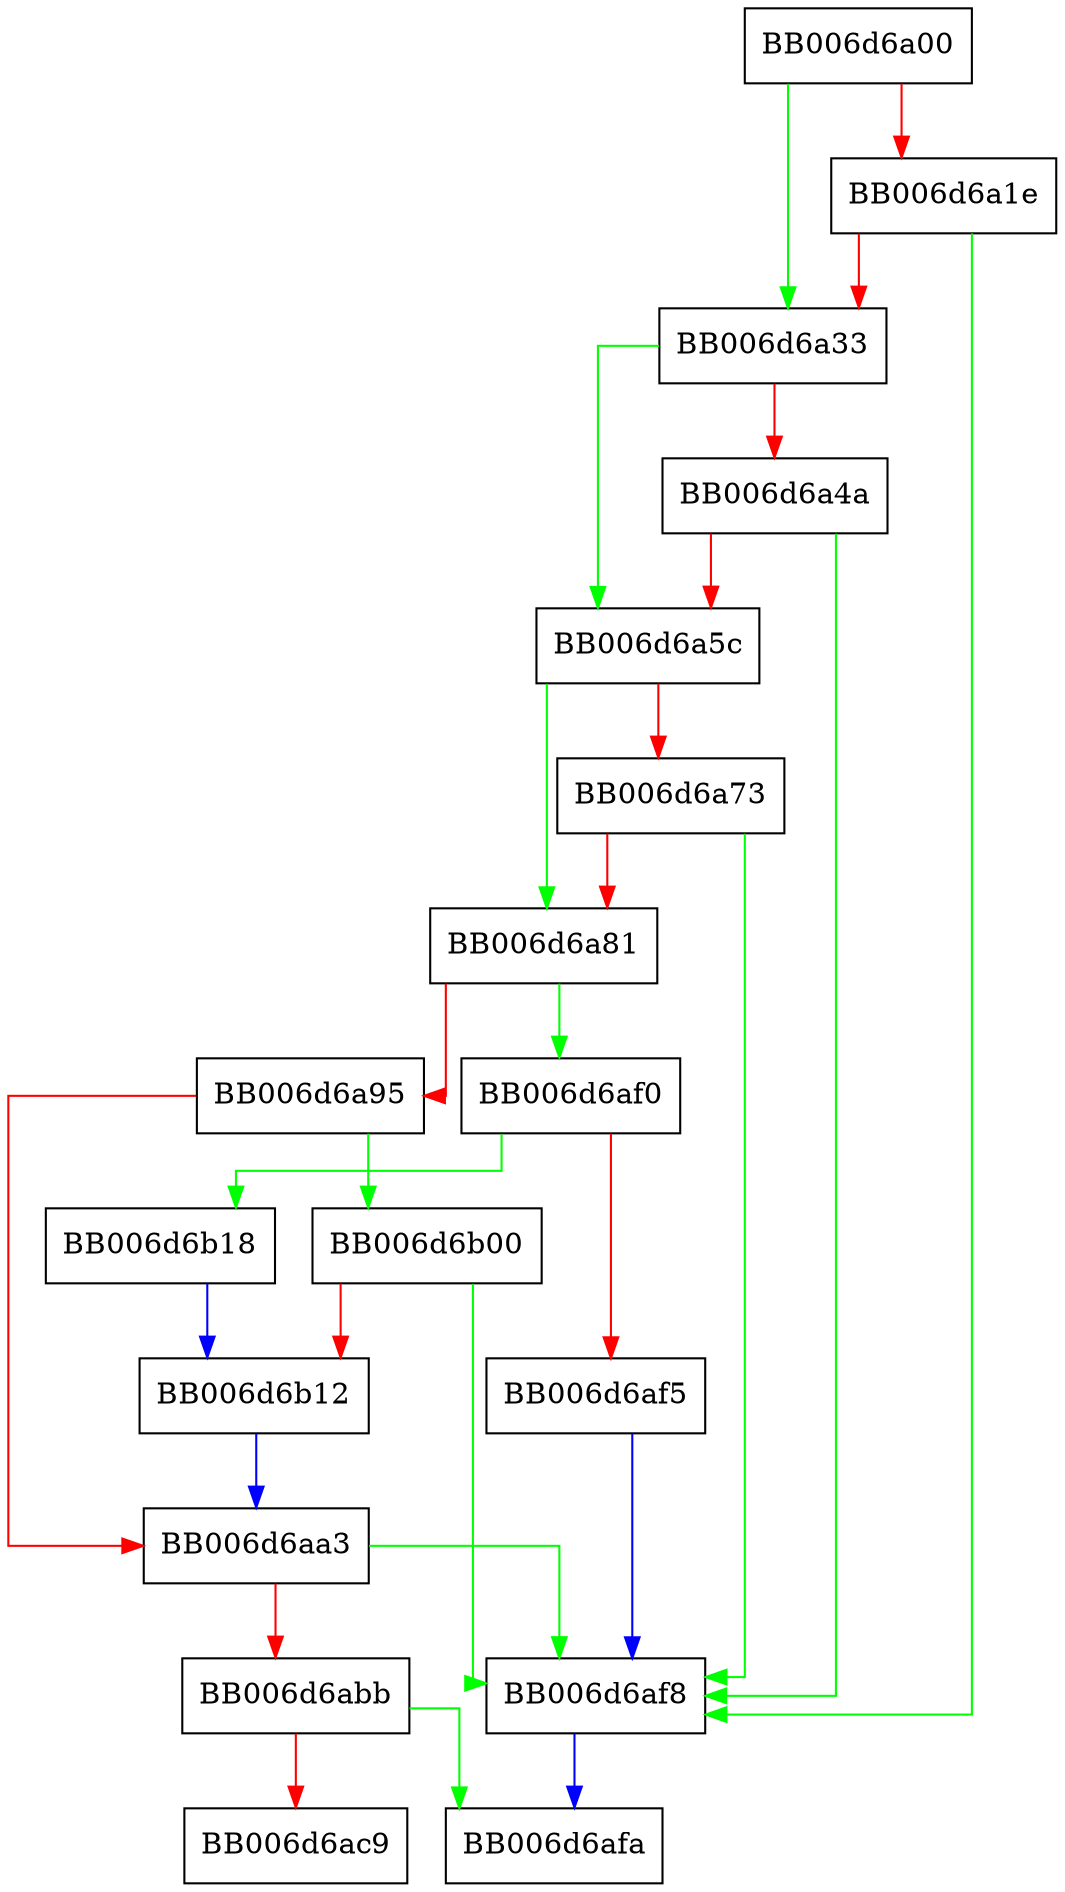 digraph x448_get_params {
  node [shape="box"];
  graph [splines=ortho];
  BB006d6a00 -> BB006d6a33 [color="green"];
  BB006d6a00 -> BB006d6a1e [color="red"];
  BB006d6a1e -> BB006d6af8 [color="green"];
  BB006d6a1e -> BB006d6a33 [color="red"];
  BB006d6a33 -> BB006d6a5c [color="green"];
  BB006d6a33 -> BB006d6a4a [color="red"];
  BB006d6a4a -> BB006d6af8 [color="green"];
  BB006d6a4a -> BB006d6a5c [color="red"];
  BB006d6a5c -> BB006d6a81 [color="green"];
  BB006d6a5c -> BB006d6a73 [color="red"];
  BB006d6a73 -> BB006d6af8 [color="green"];
  BB006d6a73 -> BB006d6a81 [color="red"];
  BB006d6a81 -> BB006d6af0 [color="green"];
  BB006d6a81 -> BB006d6a95 [color="red"];
  BB006d6a95 -> BB006d6b00 [color="green"];
  BB006d6a95 -> BB006d6aa3 [color="red"];
  BB006d6aa3 -> BB006d6af8 [color="green"];
  BB006d6aa3 -> BB006d6abb [color="red"];
  BB006d6abb -> BB006d6afa [color="green"];
  BB006d6abb -> BB006d6ac9 [color="red"];
  BB006d6af0 -> BB006d6b18 [color="green"];
  BB006d6af0 -> BB006d6af5 [color="red"];
  BB006d6af5 -> BB006d6af8 [color="blue"];
  BB006d6af8 -> BB006d6afa [color="blue"];
  BB006d6b00 -> BB006d6af8 [color="green"];
  BB006d6b00 -> BB006d6b12 [color="red"];
  BB006d6b12 -> BB006d6aa3 [color="blue"];
  BB006d6b18 -> BB006d6b12 [color="blue"];
}